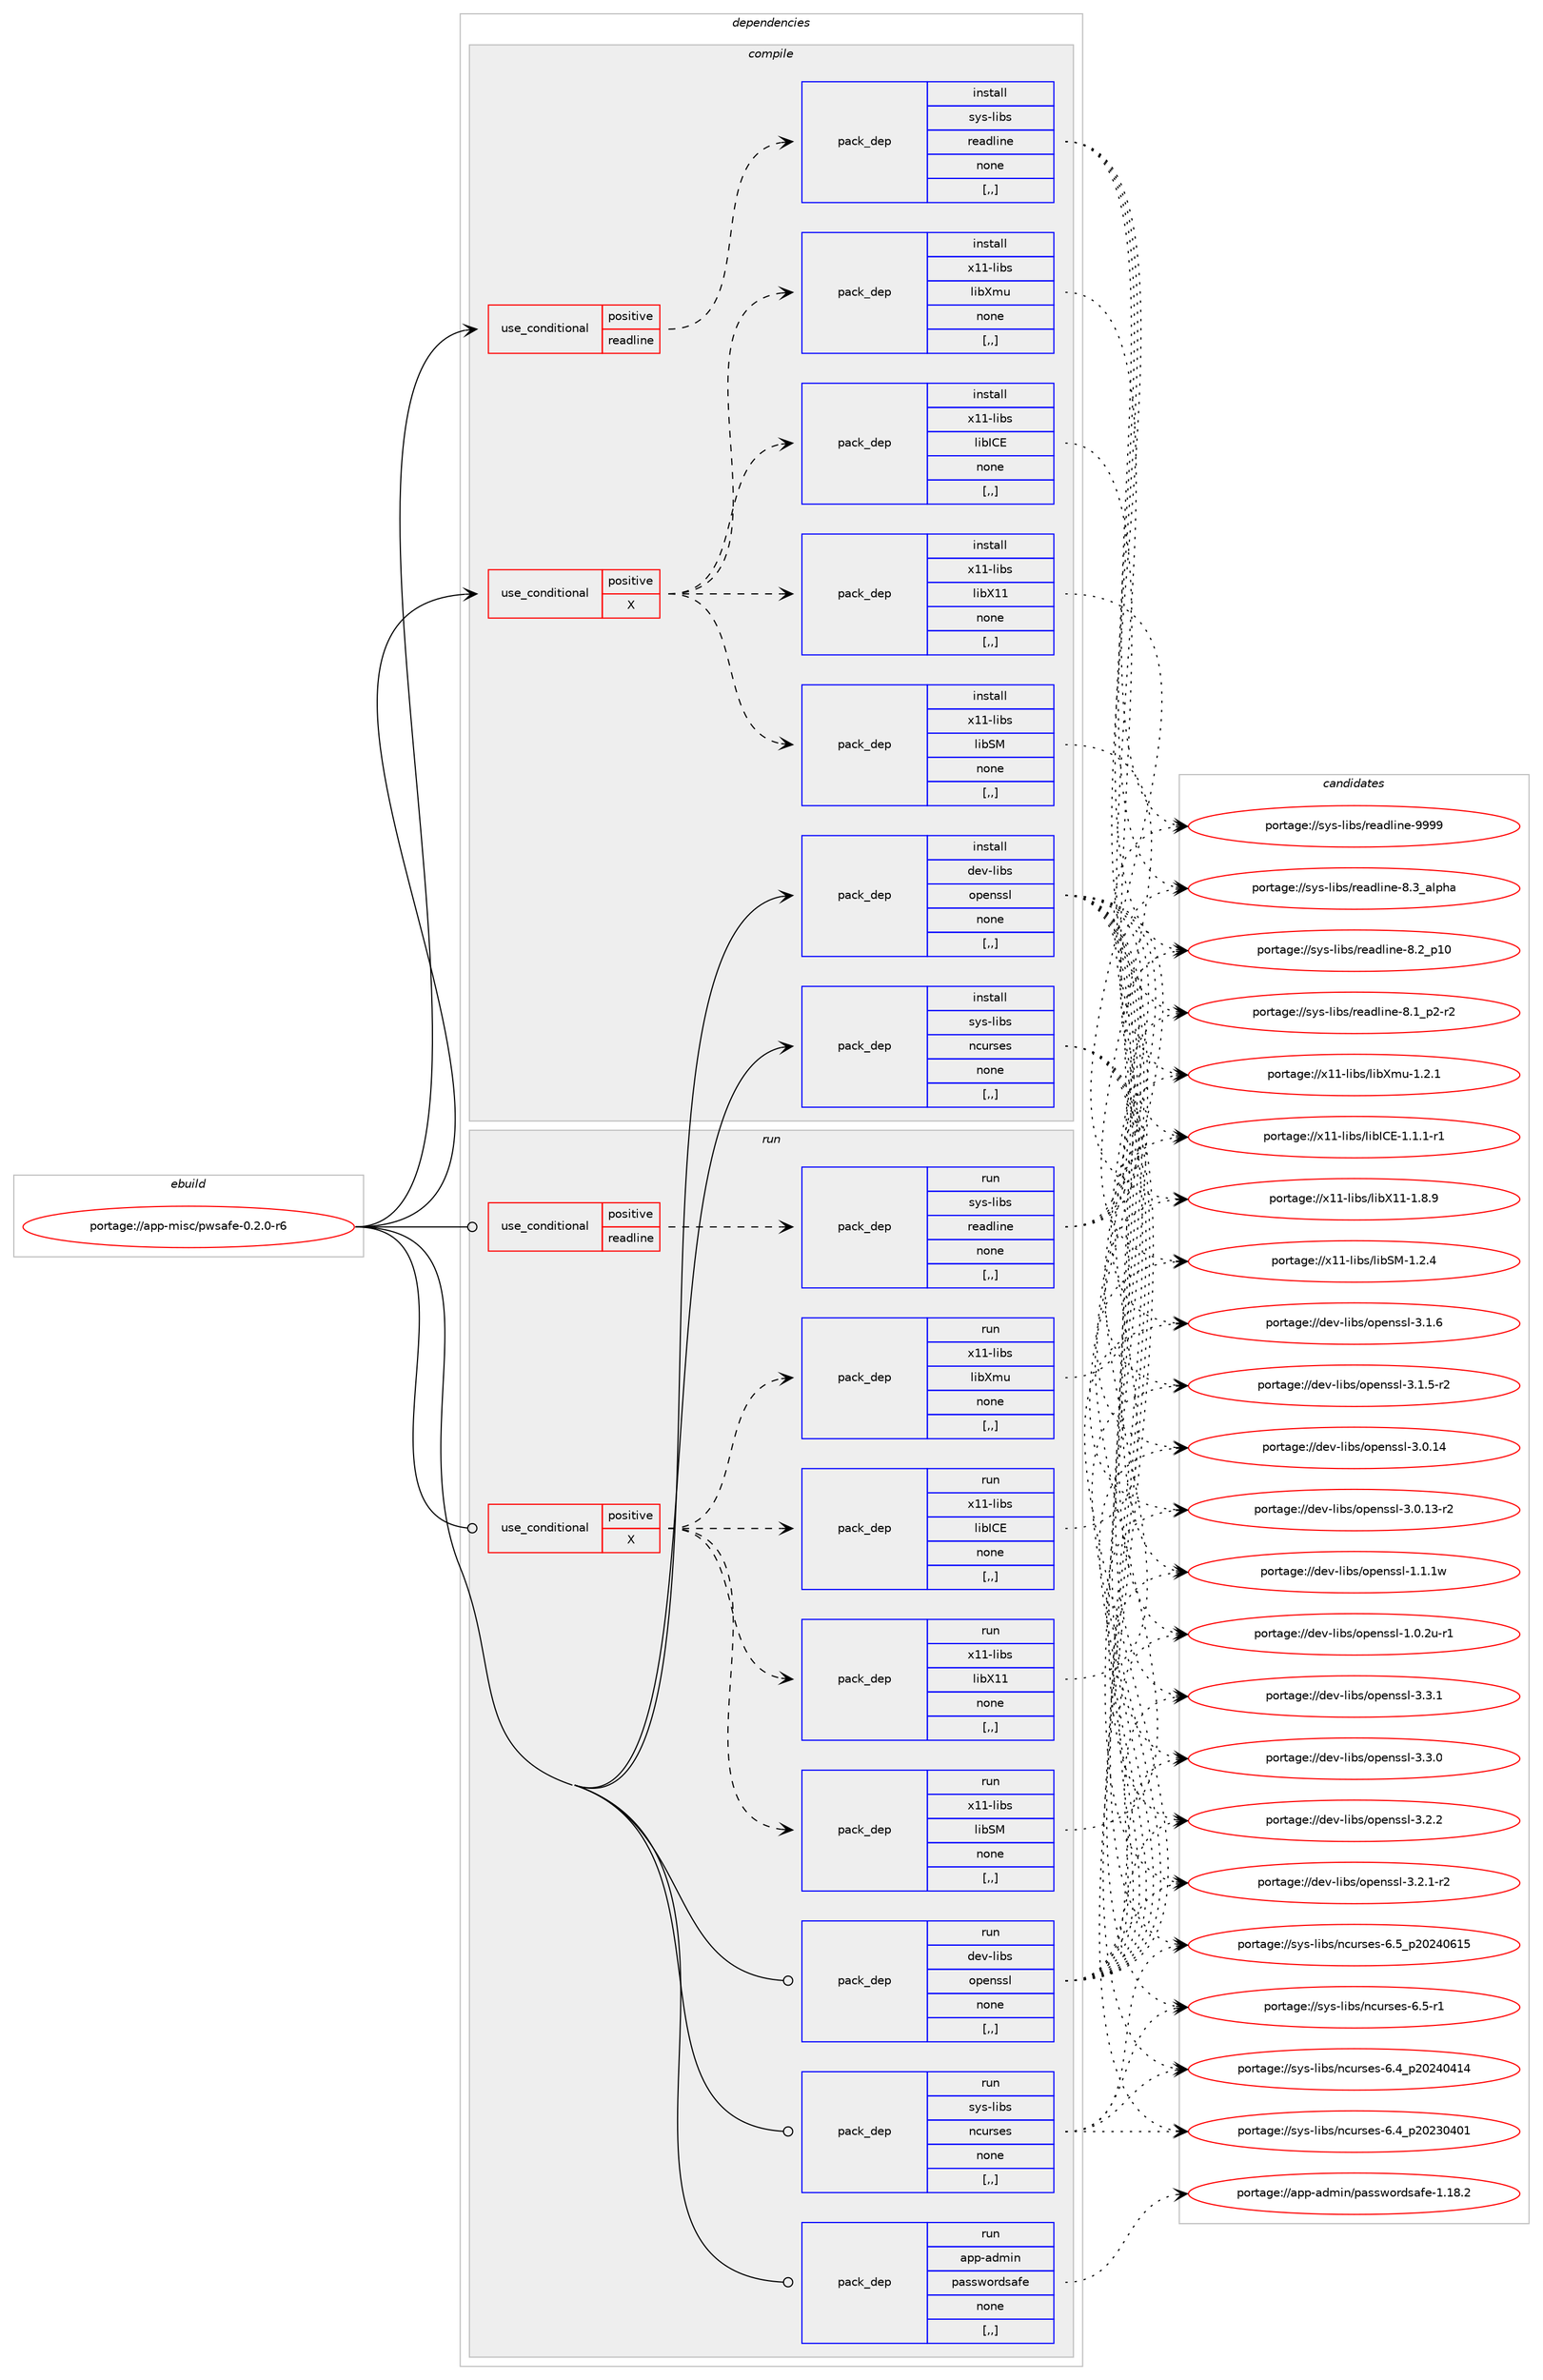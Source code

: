 digraph prolog {

# *************
# Graph options
# *************

newrank=true;
concentrate=true;
compound=true;
graph [rankdir=LR,fontname=Helvetica,fontsize=10,ranksep=1.5];#, ranksep=2.5, nodesep=0.2];
edge  [arrowhead=vee];
node  [fontname=Helvetica,fontsize=10];

# **********
# The ebuild
# **********

subgraph cluster_leftcol {
color=gray;
rank=same;
label=<<i>ebuild</i>>;
id [label="portage://app-misc/pwsafe-0.2.0-r6", color=red, width=4, href="../app-misc/pwsafe-0.2.0-r6.svg"];
}

# ****************
# The dependencies
# ****************

subgraph cluster_midcol {
color=gray;
label=<<i>dependencies</i>>;
subgraph cluster_compile {
fillcolor="#eeeeee";
style=filled;
label=<<i>compile</i>>;
subgraph cond12449 {
dependency42849 [label=<<TABLE BORDER="0" CELLBORDER="1" CELLSPACING="0" CELLPADDING="4"><TR><TD ROWSPAN="3" CELLPADDING="10">use_conditional</TD></TR><TR><TD>positive</TD></TR><TR><TD>X</TD></TR></TABLE>>, shape=none, color=red];
subgraph pack30012 {
dependency42850 [label=<<TABLE BORDER="0" CELLBORDER="1" CELLSPACING="0" CELLPADDING="4" WIDTH="220"><TR><TD ROWSPAN="6" CELLPADDING="30">pack_dep</TD></TR><TR><TD WIDTH="110">install</TD></TR><TR><TD>x11-libs</TD></TR><TR><TD>libSM</TD></TR><TR><TD>none</TD></TR><TR><TD>[,,]</TD></TR></TABLE>>, shape=none, color=blue];
}
dependency42849:e -> dependency42850:w [weight=20,style="dashed",arrowhead="vee"];
subgraph pack30013 {
dependency42851 [label=<<TABLE BORDER="0" CELLBORDER="1" CELLSPACING="0" CELLPADDING="4" WIDTH="220"><TR><TD ROWSPAN="6" CELLPADDING="30">pack_dep</TD></TR><TR><TD WIDTH="110">install</TD></TR><TR><TD>x11-libs</TD></TR><TR><TD>libICE</TD></TR><TR><TD>none</TD></TR><TR><TD>[,,]</TD></TR></TABLE>>, shape=none, color=blue];
}
dependency42849:e -> dependency42851:w [weight=20,style="dashed",arrowhead="vee"];
subgraph pack30014 {
dependency42852 [label=<<TABLE BORDER="0" CELLBORDER="1" CELLSPACING="0" CELLPADDING="4" WIDTH="220"><TR><TD ROWSPAN="6" CELLPADDING="30">pack_dep</TD></TR><TR><TD WIDTH="110">install</TD></TR><TR><TD>x11-libs</TD></TR><TR><TD>libXmu</TD></TR><TR><TD>none</TD></TR><TR><TD>[,,]</TD></TR></TABLE>>, shape=none, color=blue];
}
dependency42849:e -> dependency42852:w [weight=20,style="dashed",arrowhead="vee"];
subgraph pack30015 {
dependency42853 [label=<<TABLE BORDER="0" CELLBORDER="1" CELLSPACING="0" CELLPADDING="4" WIDTH="220"><TR><TD ROWSPAN="6" CELLPADDING="30">pack_dep</TD></TR><TR><TD WIDTH="110">install</TD></TR><TR><TD>x11-libs</TD></TR><TR><TD>libX11</TD></TR><TR><TD>none</TD></TR><TR><TD>[,,]</TD></TR></TABLE>>, shape=none, color=blue];
}
dependency42849:e -> dependency42853:w [weight=20,style="dashed",arrowhead="vee"];
}
id:e -> dependency42849:w [weight=20,style="solid",arrowhead="vee"];
subgraph cond12450 {
dependency42854 [label=<<TABLE BORDER="0" CELLBORDER="1" CELLSPACING="0" CELLPADDING="4"><TR><TD ROWSPAN="3" CELLPADDING="10">use_conditional</TD></TR><TR><TD>positive</TD></TR><TR><TD>readline</TD></TR></TABLE>>, shape=none, color=red];
subgraph pack30016 {
dependency42855 [label=<<TABLE BORDER="0" CELLBORDER="1" CELLSPACING="0" CELLPADDING="4" WIDTH="220"><TR><TD ROWSPAN="6" CELLPADDING="30">pack_dep</TD></TR><TR><TD WIDTH="110">install</TD></TR><TR><TD>sys-libs</TD></TR><TR><TD>readline</TD></TR><TR><TD>none</TD></TR><TR><TD>[,,]</TD></TR></TABLE>>, shape=none, color=blue];
}
dependency42854:e -> dependency42855:w [weight=20,style="dashed",arrowhead="vee"];
}
id:e -> dependency42854:w [weight=20,style="solid",arrowhead="vee"];
subgraph pack30017 {
dependency42856 [label=<<TABLE BORDER="0" CELLBORDER="1" CELLSPACING="0" CELLPADDING="4" WIDTH="220"><TR><TD ROWSPAN="6" CELLPADDING="30">pack_dep</TD></TR><TR><TD WIDTH="110">install</TD></TR><TR><TD>dev-libs</TD></TR><TR><TD>openssl</TD></TR><TR><TD>none</TD></TR><TR><TD>[,,]</TD></TR></TABLE>>, shape=none, color=blue];
}
id:e -> dependency42856:w [weight=20,style="solid",arrowhead="vee"];
subgraph pack30018 {
dependency42857 [label=<<TABLE BORDER="0" CELLBORDER="1" CELLSPACING="0" CELLPADDING="4" WIDTH="220"><TR><TD ROWSPAN="6" CELLPADDING="30">pack_dep</TD></TR><TR><TD WIDTH="110">install</TD></TR><TR><TD>sys-libs</TD></TR><TR><TD>ncurses</TD></TR><TR><TD>none</TD></TR><TR><TD>[,,]</TD></TR></TABLE>>, shape=none, color=blue];
}
id:e -> dependency42857:w [weight=20,style="solid",arrowhead="vee"];
}
subgraph cluster_compileandrun {
fillcolor="#eeeeee";
style=filled;
label=<<i>compile and run</i>>;
}
subgraph cluster_run {
fillcolor="#eeeeee";
style=filled;
label=<<i>run</i>>;
subgraph cond12451 {
dependency42858 [label=<<TABLE BORDER="0" CELLBORDER="1" CELLSPACING="0" CELLPADDING="4"><TR><TD ROWSPAN="3" CELLPADDING="10">use_conditional</TD></TR><TR><TD>positive</TD></TR><TR><TD>X</TD></TR></TABLE>>, shape=none, color=red];
subgraph pack30019 {
dependency42859 [label=<<TABLE BORDER="0" CELLBORDER="1" CELLSPACING="0" CELLPADDING="4" WIDTH="220"><TR><TD ROWSPAN="6" CELLPADDING="30">pack_dep</TD></TR><TR><TD WIDTH="110">run</TD></TR><TR><TD>x11-libs</TD></TR><TR><TD>libSM</TD></TR><TR><TD>none</TD></TR><TR><TD>[,,]</TD></TR></TABLE>>, shape=none, color=blue];
}
dependency42858:e -> dependency42859:w [weight=20,style="dashed",arrowhead="vee"];
subgraph pack30020 {
dependency42860 [label=<<TABLE BORDER="0" CELLBORDER="1" CELLSPACING="0" CELLPADDING="4" WIDTH="220"><TR><TD ROWSPAN="6" CELLPADDING="30">pack_dep</TD></TR><TR><TD WIDTH="110">run</TD></TR><TR><TD>x11-libs</TD></TR><TR><TD>libICE</TD></TR><TR><TD>none</TD></TR><TR><TD>[,,]</TD></TR></TABLE>>, shape=none, color=blue];
}
dependency42858:e -> dependency42860:w [weight=20,style="dashed",arrowhead="vee"];
subgraph pack30021 {
dependency42861 [label=<<TABLE BORDER="0" CELLBORDER="1" CELLSPACING="0" CELLPADDING="4" WIDTH="220"><TR><TD ROWSPAN="6" CELLPADDING="30">pack_dep</TD></TR><TR><TD WIDTH="110">run</TD></TR><TR><TD>x11-libs</TD></TR><TR><TD>libXmu</TD></TR><TR><TD>none</TD></TR><TR><TD>[,,]</TD></TR></TABLE>>, shape=none, color=blue];
}
dependency42858:e -> dependency42861:w [weight=20,style="dashed",arrowhead="vee"];
subgraph pack30022 {
dependency42862 [label=<<TABLE BORDER="0" CELLBORDER="1" CELLSPACING="0" CELLPADDING="4" WIDTH="220"><TR><TD ROWSPAN="6" CELLPADDING="30">pack_dep</TD></TR><TR><TD WIDTH="110">run</TD></TR><TR><TD>x11-libs</TD></TR><TR><TD>libX11</TD></TR><TR><TD>none</TD></TR><TR><TD>[,,]</TD></TR></TABLE>>, shape=none, color=blue];
}
dependency42858:e -> dependency42862:w [weight=20,style="dashed",arrowhead="vee"];
}
id:e -> dependency42858:w [weight=20,style="solid",arrowhead="odot"];
subgraph cond12452 {
dependency42863 [label=<<TABLE BORDER="0" CELLBORDER="1" CELLSPACING="0" CELLPADDING="4"><TR><TD ROWSPAN="3" CELLPADDING="10">use_conditional</TD></TR><TR><TD>positive</TD></TR><TR><TD>readline</TD></TR></TABLE>>, shape=none, color=red];
subgraph pack30023 {
dependency42864 [label=<<TABLE BORDER="0" CELLBORDER="1" CELLSPACING="0" CELLPADDING="4" WIDTH="220"><TR><TD ROWSPAN="6" CELLPADDING="30">pack_dep</TD></TR><TR><TD WIDTH="110">run</TD></TR><TR><TD>sys-libs</TD></TR><TR><TD>readline</TD></TR><TR><TD>none</TD></TR><TR><TD>[,,]</TD></TR></TABLE>>, shape=none, color=blue];
}
dependency42863:e -> dependency42864:w [weight=20,style="dashed",arrowhead="vee"];
}
id:e -> dependency42863:w [weight=20,style="solid",arrowhead="odot"];
subgraph pack30024 {
dependency42865 [label=<<TABLE BORDER="0" CELLBORDER="1" CELLSPACING="0" CELLPADDING="4" WIDTH="220"><TR><TD ROWSPAN="6" CELLPADDING="30">pack_dep</TD></TR><TR><TD WIDTH="110">run</TD></TR><TR><TD>dev-libs</TD></TR><TR><TD>openssl</TD></TR><TR><TD>none</TD></TR><TR><TD>[,,]</TD></TR></TABLE>>, shape=none, color=blue];
}
id:e -> dependency42865:w [weight=20,style="solid",arrowhead="odot"];
subgraph pack30025 {
dependency42866 [label=<<TABLE BORDER="0" CELLBORDER="1" CELLSPACING="0" CELLPADDING="4" WIDTH="220"><TR><TD ROWSPAN="6" CELLPADDING="30">pack_dep</TD></TR><TR><TD WIDTH="110">run</TD></TR><TR><TD>sys-libs</TD></TR><TR><TD>ncurses</TD></TR><TR><TD>none</TD></TR><TR><TD>[,,]</TD></TR></TABLE>>, shape=none, color=blue];
}
id:e -> dependency42866:w [weight=20,style="solid",arrowhead="odot"];
subgraph pack30026 {
dependency42867 [label=<<TABLE BORDER="0" CELLBORDER="1" CELLSPACING="0" CELLPADDING="4" WIDTH="220"><TR><TD ROWSPAN="6" CELLPADDING="30">pack_dep</TD></TR><TR><TD WIDTH="110">run</TD></TR><TR><TD>app-admin</TD></TR><TR><TD>passwordsafe</TD></TR><TR><TD>none</TD></TR><TR><TD>[,,]</TD></TR></TABLE>>, shape=none, color=blue];
}
id:e -> dependency42867:w [weight=20,style="solid",arrowhead="odot"];
}
}

# **************
# The candidates
# **************

subgraph cluster_choices {
rank=same;
color=gray;
label=<<i>candidates</i>>;

subgraph choice30012 {
color=black;
nodesep=1;
choice1204949451081059811547108105988377454946504652 [label="portage://x11-libs/libSM-1.2.4", color=red, width=4,href="../x11-libs/libSM-1.2.4.svg"];
dependency42850:e -> choice1204949451081059811547108105988377454946504652:w [style=dotted,weight="100"];
}
subgraph choice30013 {
color=black;
nodesep=1;
choice1204949451081059811547108105987367694549464946494511449 [label="portage://x11-libs/libICE-1.1.1-r1", color=red, width=4,href="../x11-libs/libICE-1.1.1-r1.svg"];
dependency42851:e -> choice1204949451081059811547108105987367694549464946494511449:w [style=dotted,weight="100"];
}
subgraph choice30014 {
color=black;
nodesep=1;
choice12049494510810598115471081059888109117454946504649 [label="portage://x11-libs/libXmu-1.2.1", color=red, width=4,href="../x11-libs/libXmu-1.2.1.svg"];
dependency42852:e -> choice12049494510810598115471081059888109117454946504649:w [style=dotted,weight="100"];
}
subgraph choice30015 {
color=black;
nodesep=1;
choice120494945108105981154710810598884949454946564657 [label="portage://x11-libs/libX11-1.8.9", color=red, width=4,href="../x11-libs/libX11-1.8.9.svg"];
dependency42853:e -> choice120494945108105981154710810598884949454946564657:w [style=dotted,weight="100"];
}
subgraph choice30016 {
color=black;
nodesep=1;
choice115121115451081059811547114101971001081051101014557575757 [label="portage://sys-libs/readline-9999", color=red, width=4,href="../sys-libs/readline-9999.svg"];
choice1151211154510810598115471141019710010810511010145564651959710811210497 [label="portage://sys-libs/readline-8.3_alpha", color=red, width=4,href="../sys-libs/readline-8.3_alpha.svg"];
choice1151211154510810598115471141019710010810511010145564650951124948 [label="portage://sys-libs/readline-8.2_p10", color=red, width=4,href="../sys-libs/readline-8.2_p10.svg"];
choice115121115451081059811547114101971001081051101014556464995112504511450 [label="portage://sys-libs/readline-8.1_p2-r2", color=red, width=4,href="../sys-libs/readline-8.1_p2-r2.svg"];
dependency42855:e -> choice115121115451081059811547114101971001081051101014557575757:w [style=dotted,weight="100"];
dependency42855:e -> choice1151211154510810598115471141019710010810511010145564651959710811210497:w [style=dotted,weight="100"];
dependency42855:e -> choice1151211154510810598115471141019710010810511010145564650951124948:w [style=dotted,weight="100"];
dependency42855:e -> choice115121115451081059811547114101971001081051101014556464995112504511450:w [style=dotted,weight="100"];
}
subgraph choice30017 {
color=black;
nodesep=1;
choice100101118451081059811547111112101110115115108455146514649 [label="portage://dev-libs/openssl-3.3.1", color=red, width=4,href="../dev-libs/openssl-3.3.1.svg"];
choice100101118451081059811547111112101110115115108455146514648 [label="portage://dev-libs/openssl-3.3.0", color=red, width=4,href="../dev-libs/openssl-3.3.0.svg"];
choice100101118451081059811547111112101110115115108455146504650 [label="portage://dev-libs/openssl-3.2.2", color=red, width=4,href="../dev-libs/openssl-3.2.2.svg"];
choice1001011184510810598115471111121011101151151084551465046494511450 [label="portage://dev-libs/openssl-3.2.1-r2", color=red, width=4,href="../dev-libs/openssl-3.2.1-r2.svg"];
choice100101118451081059811547111112101110115115108455146494654 [label="portage://dev-libs/openssl-3.1.6", color=red, width=4,href="../dev-libs/openssl-3.1.6.svg"];
choice1001011184510810598115471111121011101151151084551464946534511450 [label="portage://dev-libs/openssl-3.1.5-r2", color=red, width=4,href="../dev-libs/openssl-3.1.5-r2.svg"];
choice10010111845108105981154711111210111011511510845514648464952 [label="portage://dev-libs/openssl-3.0.14", color=red, width=4,href="../dev-libs/openssl-3.0.14.svg"];
choice100101118451081059811547111112101110115115108455146484649514511450 [label="portage://dev-libs/openssl-3.0.13-r2", color=red, width=4,href="../dev-libs/openssl-3.0.13-r2.svg"];
choice100101118451081059811547111112101110115115108454946494649119 [label="portage://dev-libs/openssl-1.1.1w", color=red, width=4,href="../dev-libs/openssl-1.1.1w.svg"];
choice1001011184510810598115471111121011101151151084549464846501174511449 [label="portage://dev-libs/openssl-1.0.2u-r1", color=red, width=4,href="../dev-libs/openssl-1.0.2u-r1.svg"];
dependency42856:e -> choice100101118451081059811547111112101110115115108455146514649:w [style=dotted,weight="100"];
dependency42856:e -> choice100101118451081059811547111112101110115115108455146514648:w [style=dotted,weight="100"];
dependency42856:e -> choice100101118451081059811547111112101110115115108455146504650:w [style=dotted,weight="100"];
dependency42856:e -> choice1001011184510810598115471111121011101151151084551465046494511450:w [style=dotted,weight="100"];
dependency42856:e -> choice100101118451081059811547111112101110115115108455146494654:w [style=dotted,weight="100"];
dependency42856:e -> choice1001011184510810598115471111121011101151151084551464946534511450:w [style=dotted,weight="100"];
dependency42856:e -> choice10010111845108105981154711111210111011511510845514648464952:w [style=dotted,weight="100"];
dependency42856:e -> choice100101118451081059811547111112101110115115108455146484649514511450:w [style=dotted,weight="100"];
dependency42856:e -> choice100101118451081059811547111112101110115115108454946494649119:w [style=dotted,weight="100"];
dependency42856:e -> choice1001011184510810598115471111121011101151151084549464846501174511449:w [style=dotted,weight="100"];
}
subgraph choice30018 {
color=black;
nodesep=1;
choice1151211154510810598115471109911711411510111545544653951125048505248544953 [label="portage://sys-libs/ncurses-6.5_p20240615", color=red, width=4,href="../sys-libs/ncurses-6.5_p20240615.svg"];
choice11512111545108105981154711099117114115101115455446534511449 [label="portage://sys-libs/ncurses-6.5-r1", color=red, width=4,href="../sys-libs/ncurses-6.5-r1.svg"];
choice1151211154510810598115471109911711411510111545544652951125048505248524952 [label="portage://sys-libs/ncurses-6.4_p20240414", color=red, width=4,href="../sys-libs/ncurses-6.4_p20240414.svg"];
choice1151211154510810598115471109911711411510111545544652951125048505148524849 [label="portage://sys-libs/ncurses-6.4_p20230401", color=red, width=4,href="../sys-libs/ncurses-6.4_p20230401.svg"];
dependency42857:e -> choice1151211154510810598115471109911711411510111545544653951125048505248544953:w [style=dotted,weight="100"];
dependency42857:e -> choice11512111545108105981154711099117114115101115455446534511449:w [style=dotted,weight="100"];
dependency42857:e -> choice1151211154510810598115471109911711411510111545544652951125048505248524952:w [style=dotted,weight="100"];
dependency42857:e -> choice1151211154510810598115471109911711411510111545544652951125048505148524849:w [style=dotted,weight="100"];
}
subgraph choice30019 {
color=black;
nodesep=1;
choice1204949451081059811547108105988377454946504652 [label="portage://x11-libs/libSM-1.2.4", color=red, width=4,href="../x11-libs/libSM-1.2.4.svg"];
dependency42859:e -> choice1204949451081059811547108105988377454946504652:w [style=dotted,weight="100"];
}
subgraph choice30020 {
color=black;
nodesep=1;
choice1204949451081059811547108105987367694549464946494511449 [label="portage://x11-libs/libICE-1.1.1-r1", color=red, width=4,href="../x11-libs/libICE-1.1.1-r1.svg"];
dependency42860:e -> choice1204949451081059811547108105987367694549464946494511449:w [style=dotted,weight="100"];
}
subgraph choice30021 {
color=black;
nodesep=1;
choice12049494510810598115471081059888109117454946504649 [label="portage://x11-libs/libXmu-1.2.1", color=red, width=4,href="../x11-libs/libXmu-1.2.1.svg"];
dependency42861:e -> choice12049494510810598115471081059888109117454946504649:w [style=dotted,weight="100"];
}
subgraph choice30022 {
color=black;
nodesep=1;
choice120494945108105981154710810598884949454946564657 [label="portage://x11-libs/libX11-1.8.9", color=red, width=4,href="../x11-libs/libX11-1.8.9.svg"];
dependency42862:e -> choice120494945108105981154710810598884949454946564657:w [style=dotted,weight="100"];
}
subgraph choice30023 {
color=black;
nodesep=1;
choice115121115451081059811547114101971001081051101014557575757 [label="portage://sys-libs/readline-9999", color=red, width=4,href="../sys-libs/readline-9999.svg"];
choice1151211154510810598115471141019710010810511010145564651959710811210497 [label="portage://sys-libs/readline-8.3_alpha", color=red, width=4,href="../sys-libs/readline-8.3_alpha.svg"];
choice1151211154510810598115471141019710010810511010145564650951124948 [label="portage://sys-libs/readline-8.2_p10", color=red, width=4,href="../sys-libs/readline-8.2_p10.svg"];
choice115121115451081059811547114101971001081051101014556464995112504511450 [label="portage://sys-libs/readline-8.1_p2-r2", color=red, width=4,href="../sys-libs/readline-8.1_p2-r2.svg"];
dependency42864:e -> choice115121115451081059811547114101971001081051101014557575757:w [style=dotted,weight="100"];
dependency42864:e -> choice1151211154510810598115471141019710010810511010145564651959710811210497:w [style=dotted,weight="100"];
dependency42864:e -> choice1151211154510810598115471141019710010810511010145564650951124948:w [style=dotted,weight="100"];
dependency42864:e -> choice115121115451081059811547114101971001081051101014556464995112504511450:w [style=dotted,weight="100"];
}
subgraph choice30024 {
color=black;
nodesep=1;
choice100101118451081059811547111112101110115115108455146514649 [label="portage://dev-libs/openssl-3.3.1", color=red, width=4,href="../dev-libs/openssl-3.3.1.svg"];
choice100101118451081059811547111112101110115115108455146514648 [label="portage://dev-libs/openssl-3.3.0", color=red, width=4,href="../dev-libs/openssl-3.3.0.svg"];
choice100101118451081059811547111112101110115115108455146504650 [label="portage://dev-libs/openssl-3.2.2", color=red, width=4,href="../dev-libs/openssl-3.2.2.svg"];
choice1001011184510810598115471111121011101151151084551465046494511450 [label="portage://dev-libs/openssl-3.2.1-r2", color=red, width=4,href="../dev-libs/openssl-3.2.1-r2.svg"];
choice100101118451081059811547111112101110115115108455146494654 [label="portage://dev-libs/openssl-3.1.6", color=red, width=4,href="../dev-libs/openssl-3.1.6.svg"];
choice1001011184510810598115471111121011101151151084551464946534511450 [label="portage://dev-libs/openssl-3.1.5-r2", color=red, width=4,href="../dev-libs/openssl-3.1.5-r2.svg"];
choice10010111845108105981154711111210111011511510845514648464952 [label="portage://dev-libs/openssl-3.0.14", color=red, width=4,href="../dev-libs/openssl-3.0.14.svg"];
choice100101118451081059811547111112101110115115108455146484649514511450 [label="portage://dev-libs/openssl-3.0.13-r2", color=red, width=4,href="../dev-libs/openssl-3.0.13-r2.svg"];
choice100101118451081059811547111112101110115115108454946494649119 [label="portage://dev-libs/openssl-1.1.1w", color=red, width=4,href="../dev-libs/openssl-1.1.1w.svg"];
choice1001011184510810598115471111121011101151151084549464846501174511449 [label="portage://dev-libs/openssl-1.0.2u-r1", color=red, width=4,href="../dev-libs/openssl-1.0.2u-r1.svg"];
dependency42865:e -> choice100101118451081059811547111112101110115115108455146514649:w [style=dotted,weight="100"];
dependency42865:e -> choice100101118451081059811547111112101110115115108455146514648:w [style=dotted,weight="100"];
dependency42865:e -> choice100101118451081059811547111112101110115115108455146504650:w [style=dotted,weight="100"];
dependency42865:e -> choice1001011184510810598115471111121011101151151084551465046494511450:w [style=dotted,weight="100"];
dependency42865:e -> choice100101118451081059811547111112101110115115108455146494654:w [style=dotted,weight="100"];
dependency42865:e -> choice1001011184510810598115471111121011101151151084551464946534511450:w [style=dotted,weight="100"];
dependency42865:e -> choice10010111845108105981154711111210111011511510845514648464952:w [style=dotted,weight="100"];
dependency42865:e -> choice100101118451081059811547111112101110115115108455146484649514511450:w [style=dotted,weight="100"];
dependency42865:e -> choice100101118451081059811547111112101110115115108454946494649119:w [style=dotted,weight="100"];
dependency42865:e -> choice1001011184510810598115471111121011101151151084549464846501174511449:w [style=dotted,weight="100"];
}
subgraph choice30025 {
color=black;
nodesep=1;
choice1151211154510810598115471109911711411510111545544653951125048505248544953 [label="portage://sys-libs/ncurses-6.5_p20240615", color=red, width=4,href="../sys-libs/ncurses-6.5_p20240615.svg"];
choice11512111545108105981154711099117114115101115455446534511449 [label="portage://sys-libs/ncurses-6.5-r1", color=red, width=4,href="../sys-libs/ncurses-6.5-r1.svg"];
choice1151211154510810598115471109911711411510111545544652951125048505248524952 [label="portage://sys-libs/ncurses-6.4_p20240414", color=red, width=4,href="../sys-libs/ncurses-6.4_p20240414.svg"];
choice1151211154510810598115471109911711411510111545544652951125048505148524849 [label="portage://sys-libs/ncurses-6.4_p20230401", color=red, width=4,href="../sys-libs/ncurses-6.4_p20230401.svg"];
dependency42866:e -> choice1151211154510810598115471109911711411510111545544653951125048505248544953:w [style=dotted,weight="100"];
dependency42866:e -> choice11512111545108105981154711099117114115101115455446534511449:w [style=dotted,weight="100"];
dependency42866:e -> choice1151211154510810598115471109911711411510111545544652951125048505248524952:w [style=dotted,weight="100"];
dependency42866:e -> choice1151211154510810598115471109911711411510111545544652951125048505148524849:w [style=dotted,weight="100"];
}
subgraph choice30026 {
color=black;
nodesep=1;
choice97112112459710010910511047112971151151191111141001159710210145494649564650 [label="portage://app-admin/passwordsafe-1.18.2", color=red, width=4,href="../app-admin/passwordsafe-1.18.2.svg"];
dependency42867:e -> choice97112112459710010910511047112971151151191111141001159710210145494649564650:w [style=dotted,weight="100"];
}
}

}
